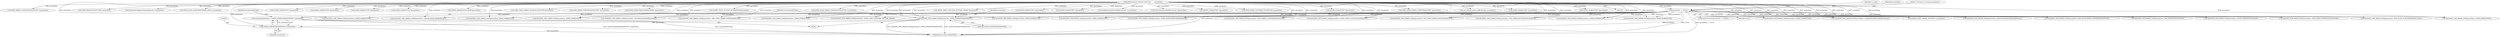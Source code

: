 digraph "0_Android_46e305be6e670a5a0041b0b4861122a0f1aabefa_2@pointer" {
"1002542" [label="(Call,*extradataIndexType = (QOMX_INDEXEXTRADATATYPE *) paramData)"];
"1002544" [label="(Call,(QOMX_INDEXEXTRADATATYPE *) paramData)"];
"1002538" [label="(Call,VALIDATE_OMX_PARAM_DATA(paramData, QOMX_INDEXEXTRADATATYPE))"];
"1000135" [label="(Call,paramData == NULL)"];
"1000111" [label="(MethodParameterIn,OMX_IN OMX_PTR        paramData)"];
"1002546" [label="(Identifier,paramData)"];
"1002159" [label="(Call,VALIDATE_OMX_PARAM_DATA(paramData, QOMX_VIDEO_DECODER_PICTURE_ORDER))"];
"1002630" [label="(Call,VALIDATE_OMX_PARAM_DATA(paramData, QOMX_INDEXTIMESTAMPREORDER))"];
"1001336" [label="(Call,(OMX_VIDEO_PARAM_PORTFORMATTYPE *)paramData)"];
"1002999" [label="(Call,VALIDATE_OMX_PARAM_DATA(paramData, QOMX_VIDEO_CUSTOM_BUFFERSIZE))"];
"1002542" [label="(Call,*extradataIndexType = (QOMX_INDEXEXTRADATATYPE *) paramData)"];
"1002240" [label="(Call,VALIDATE_OMX_PARAM_DATA(paramData, QOMX_ENABLETYPE))"];
"1002345" [label="(Call,VALIDATE_OMX_PARAM_DATA(paramData, QOMX_ENABLETYPE))"];
"1001634" [label="(Call,(OMX_PARAM_COMPONENTROLETYPE *) paramData)"];
"1002619" [label="(Call,VALIDATE_OMX_PARAM_DATA(paramData, UseAndroidNativeBufferParams))"];
"1002055" [label="(Call,(OMX_PRIORITYMGMTTYPE*) paramData)"];
"1002926" [label="(Call,(PrepareForAdaptivePlaybackParams *) paramData)"];
"1002408" [label="(Call,(OMX_QCOM_PLATFORMPRIVATE_EXTN *) paramData)"];
"1002300" [label="(Call,VALIDATE_OMX_PARAM_DATA(paramData, QOMX_ENABLETYPE))"];
"1002270" [label="(Call,VALIDATE_OMX_PARAM_DATA(paramData, QOMX_ENABLETYPE))"];
"1002309" [label="(Call,(QOMX_ENABLETYPE *)paramData)"];
"1002279" [label="(Call,(QOMX_ENABLETYPE *)paramData)"];
"1002324" [label="(Call,(QOMX_ENABLETYPE *)paramData)"];
"1002539" [label="(Identifier,paramData)"];
"1002339" [label="(Call,(QOMX_ENABLETYPE *)paramData)"];
"1002709" [label="(Call,VALIDATE_OMX_PARAM_DATA(paramData, StoreMetaDataInBuffersParams))"];
"1002836" [label="(Call,(QOMX_INDEXDOWNSCALAR*)paramData)"];
"1001330" [label="(Call,VALIDATE_OMX_PARAM_DATA(paramData, OMX_VIDEO_PARAM_PORTFORMATTYPE))"];
"1002686" [label="(Call,(OMX_VIDEO_PARAM_PROFILELEVELTYPE*)paramData)"];
"1000183" [label="(Call,(OMX_PARAM_PORTDEFINITIONTYPE *) paramData)"];
"1002636" [label="(Call,(QOMX_INDEXTIMESTAMPREORDER *)paramData)"];
"1002360" [label="(Call,VALIDATE_OMX_PARAM_DATA(paramData, QOMX_ENABLETYPE))"];
"1003102" [label="(MethodReturn,OMX_ERRORTYPE)"];
"1003007" [label="(Call,(QOMX_VIDEO_CUSTOM_BUFFERSIZE*)paramData)"];
"1000134" [label="(ControlStructure,if (paramData == NULL))"];
"1000140" [label="(Literal,\"Get Param in Invalid paramData\")"];
"1002315" [label="(Call,VALIDATE_OMX_PARAM_DATA(paramData, QOMX_ENABLETYPE))"];
"1002375" [label="(Call,VALIDATE_OMX_PARAM_DATA(paramData, QOMX_ENABLETYPE))"];
"1001628" [label="(Call,VALIDATE_OMX_PARAM_DATA(paramData, OMX_PARAM_COMPONENTROLETYPE))"];
"1002538" [label="(Call,VALIDATE_OMX_PARAM_DATA(paramData, QOMX_INDEXEXTRADATATYPE))"];
"1002680" [label="(Call,VALIDATE_OMX_PARAM_DATA(paramData, OMX_VIDEO_PARAM_PROFILELEVELTYPE))"];
"1001507" [label="(Call,(OMX_QCOM_PARAM_PORTDEFINITIONTYPE *) paramData)"];
"1002089" [label="(Call,VALIDATE_OMX_PARAM_DATA(paramData, OMX_PARAM_BUFFERSUPPLIERTYPE))"];
"1002537" [label="(Block,)"];
"1002330" [label="(Call,VALIDATE_OMX_PARAM_DATA(paramData, QOMX_ENABLETYPE))"];
"1002285" [label="(Call,VALIDATE_OMX_PARAM_DATA(paramData, QOMX_ENABLETYPE))"];
"1002543" [label="(Identifier,extradataIndexType)"];
"1002585" [label="(Call,VALIDATE_OMX_PARAM_DATA(paramData, EnableAndroidNativeBuffersParams))"];
"1002544" [label="(Call,(QOMX_INDEXEXTRADATATYPE *) paramData)"];
"1000135" [label="(Call,paramData == NULL)"];
"1002394" [label="(Call,(QOMX_VIDEO_PARAM_DIVXTYPE *) paramData)"];
"1002165" [label="(Call,(QOMX_VIDEO_DECODER_PICTURE_ORDER *)paramData)"];
"1002249" [label="(Call,(QOMX_ENABLETYPE *)paramData)"];
"1002551" [label="(Identifier,extradataIndexType)"];
"1002354" [label="(Call,(QOMX_ENABLETYPE *)paramData)"];
"1002591" [label="(Call,(EnableAndroidNativeBuffersParams *) paramData)"];
"1002715" [label="(Call,(StoreMetaDataInBuffersParams *)paramData)"];
"1002264" [label="(Call,(QOMX_ENABLETYPE *)paramData)"];
"1002095" [label="(Call,(OMX_PARAM_BUFFERSUPPLIERTYPE*) paramData)"];
"1002918" [label="(Call,VALIDATE_OMX_PARAM_DATA(paramData, PrepareForAdaptivePlaybackParams))"];
"1001501" [label="(Call,VALIDATE_OMX_PARAM_DATA(paramData, OMX_QCOM_PARAM_PORTDEFINITIONTYPE))"];
"1002384" [label="(Call,(QOMX_ENABLETYPE *)paramData)"];
"1002040" [label="(Call,VALIDATE_OMX_PARAM_DATA(paramData, OMX_PRIORITYMGMTTYPE))"];
"1002830" [label="(Call,VALIDATE_OMX_PARAM_DATA(paramData, QOMX_INDEXDOWNSCALAR))"];
"1000177" [label="(Call,VALIDATE_OMX_PARAM_DATA(paramData, OMX_PARAM_PORTDEFINITIONTYPE))"];
"1002400" [label="(Call,VALIDATE_OMX_PARAM_DATA(paramData, OMX_QCOM_PLATFORMPRIVATE_EXTN))"];
"1000111" [label="(MethodParameterIn,OMX_IN OMX_PTR        paramData)"];
"1002624" [label="(Call,use_android_native_buffer(hComp, paramData))"];
"1002369" [label="(Call,(QOMX_ENABLETYPE *)paramData)"];
"1000146" [label="(Identifier,m_state)"];
"1000137" [label="(Identifier,NULL)"];
"1002255" [label="(Call,VALIDATE_OMX_PARAM_DATA(paramData, QOMX_ENABLETYPE))"];
"1002294" [label="(Call,(QOMX_ENABLETYPE *)paramData)"];
"1000136" [label="(Identifier,paramData)"];
"1002540" [label="(Identifier,QOMX_INDEXEXTRADATATYPE)"];
"1002542" -> "1002537"  [label="AST: "];
"1002542" -> "1002544"  [label="CFG: "];
"1002543" -> "1002542"  [label="AST: "];
"1002544" -> "1002542"  [label="AST: "];
"1002551" -> "1002542"  [label="CFG: "];
"1002542" -> "1003102"  [label="DDG: extradataIndexType"];
"1002542" -> "1003102"  [label="DDG: (QOMX_INDEXEXTRADATATYPE *) paramData"];
"1002544" -> "1002542"  [label="DDG: paramData"];
"1002544" -> "1002546"  [label="CFG: "];
"1002545" -> "1002544"  [label="AST: "];
"1002546" -> "1002544"  [label="AST: "];
"1002544" -> "1003102"  [label="DDG: paramData"];
"1002538" -> "1002544"  [label="DDG: paramData"];
"1000111" -> "1002544"  [label="DDG: paramData"];
"1002538" -> "1002537"  [label="AST: "];
"1002538" -> "1002540"  [label="CFG: "];
"1002539" -> "1002538"  [label="AST: "];
"1002540" -> "1002538"  [label="AST: "];
"1002543" -> "1002538"  [label="CFG: "];
"1002538" -> "1003102"  [label="DDG: VALIDATE_OMX_PARAM_DATA(paramData, QOMX_INDEXEXTRADATATYPE)"];
"1002538" -> "1003102"  [label="DDG: QOMX_INDEXEXTRADATATYPE"];
"1000135" -> "1002538"  [label="DDG: paramData"];
"1000111" -> "1002538"  [label="DDG: paramData"];
"1000135" -> "1000134"  [label="AST: "];
"1000135" -> "1000137"  [label="CFG: "];
"1000136" -> "1000135"  [label="AST: "];
"1000137" -> "1000135"  [label="AST: "];
"1000140" -> "1000135"  [label="CFG: "];
"1000146" -> "1000135"  [label="CFG: "];
"1000135" -> "1003102"  [label="DDG: paramData == NULL"];
"1000135" -> "1003102"  [label="DDG: paramData"];
"1000135" -> "1003102"  [label="DDG: NULL"];
"1000111" -> "1000135"  [label="DDG: paramData"];
"1000135" -> "1000177"  [label="DDG: paramData"];
"1000135" -> "1001330"  [label="DDG: paramData"];
"1000135" -> "1001501"  [label="DDG: paramData"];
"1000135" -> "1001628"  [label="DDG: paramData"];
"1000135" -> "1002040"  [label="DDG: paramData"];
"1000135" -> "1002089"  [label="DDG: paramData"];
"1000135" -> "1002159"  [label="DDG: paramData"];
"1000135" -> "1002240"  [label="DDG: paramData"];
"1000135" -> "1002255"  [label="DDG: paramData"];
"1000135" -> "1002270"  [label="DDG: paramData"];
"1000135" -> "1002285"  [label="DDG: paramData"];
"1000135" -> "1002300"  [label="DDG: paramData"];
"1000135" -> "1002315"  [label="DDG: paramData"];
"1000135" -> "1002330"  [label="DDG: paramData"];
"1000135" -> "1002345"  [label="DDG: paramData"];
"1000135" -> "1002360"  [label="DDG: paramData"];
"1000135" -> "1002375"  [label="DDG: paramData"];
"1000135" -> "1002394"  [label="DDG: paramData"];
"1000135" -> "1002400"  [label="DDG: paramData"];
"1000135" -> "1002585"  [label="DDG: paramData"];
"1000135" -> "1002619"  [label="DDG: paramData"];
"1000135" -> "1002630"  [label="DDG: paramData"];
"1000135" -> "1002680"  [label="DDG: paramData"];
"1000135" -> "1002709"  [label="DDG: paramData"];
"1000135" -> "1002830"  [label="DDG: paramData"];
"1000135" -> "1002918"  [label="DDG: paramData"];
"1000135" -> "1002999"  [label="DDG: paramData"];
"1000111" -> "1000108"  [label="AST: "];
"1000111" -> "1003102"  [label="DDG: paramData"];
"1000111" -> "1000177"  [label="DDG: paramData"];
"1000111" -> "1000183"  [label="DDG: paramData"];
"1000111" -> "1001330"  [label="DDG: paramData"];
"1000111" -> "1001336"  [label="DDG: paramData"];
"1000111" -> "1001501"  [label="DDG: paramData"];
"1000111" -> "1001507"  [label="DDG: paramData"];
"1000111" -> "1001628"  [label="DDG: paramData"];
"1000111" -> "1001634"  [label="DDG: paramData"];
"1000111" -> "1002040"  [label="DDG: paramData"];
"1000111" -> "1002055"  [label="DDG: paramData"];
"1000111" -> "1002089"  [label="DDG: paramData"];
"1000111" -> "1002095"  [label="DDG: paramData"];
"1000111" -> "1002159"  [label="DDG: paramData"];
"1000111" -> "1002165"  [label="DDG: paramData"];
"1000111" -> "1002240"  [label="DDG: paramData"];
"1000111" -> "1002249"  [label="DDG: paramData"];
"1000111" -> "1002255"  [label="DDG: paramData"];
"1000111" -> "1002264"  [label="DDG: paramData"];
"1000111" -> "1002270"  [label="DDG: paramData"];
"1000111" -> "1002279"  [label="DDG: paramData"];
"1000111" -> "1002285"  [label="DDG: paramData"];
"1000111" -> "1002294"  [label="DDG: paramData"];
"1000111" -> "1002300"  [label="DDG: paramData"];
"1000111" -> "1002309"  [label="DDG: paramData"];
"1000111" -> "1002315"  [label="DDG: paramData"];
"1000111" -> "1002324"  [label="DDG: paramData"];
"1000111" -> "1002330"  [label="DDG: paramData"];
"1000111" -> "1002339"  [label="DDG: paramData"];
"1000111" -> "1002345"  [label="DDG: paramData"];
"1000111" -> "1002354"  [label="DDG: paramData"];
"1000111" -> "1002360"  [label="DDG: paramData"];
"1000111" -> "1002369"  [label="DDG: paramData"];
"1000111" -> "1002375"  [label="DDG: paramData"];
"1000111" -> "1002384"  [label="DDG: paramData"];
"1000111" -> "1002394"  [label="DDG: paramData"];
"1000111" -> "1002400"  [label="DDG: paramData"];
"1000111" -> "1002408"  [label="DDG: paramData"];
"1000111" -> "1002585"  [label="DDG: paramData"];
"1000111" -> "1002591"  [label="DDG: paramData"];
"1000111" -> "1002619"  [label="DDG: paramData"];
"1000111" -> "1002624"  [label="DDG: paramData"];
"1000111" -> "1002630"  [label="DDG: paramData"];
"1000111" -> "1002636"  [label="DDG: paramData"];
"1000111" -> "1002680"  [label="DDG: paramData"];
"1000111" -> "1002686"  [label="DDG: paramData"];
"1000111" -> "1002709"  [label="DDG: paramData"];
"1000111" -> "1002715"  [label="DDG: paramData"];
"1000111" -> "1002830"  [label="DDG: paramData"];
"1000111" -> "1002836"  [label="DDG: paramData"];
"1000111" -> "1002918"  [label="DDG: paramData"];
"1000111" -> "1002926"  [label="DDG: paramData"];
"1000111" -> "1002999"  [label="DDG: paramData"];
"1000111" -> "1003007"  [label="DDG: paramData"];
}
